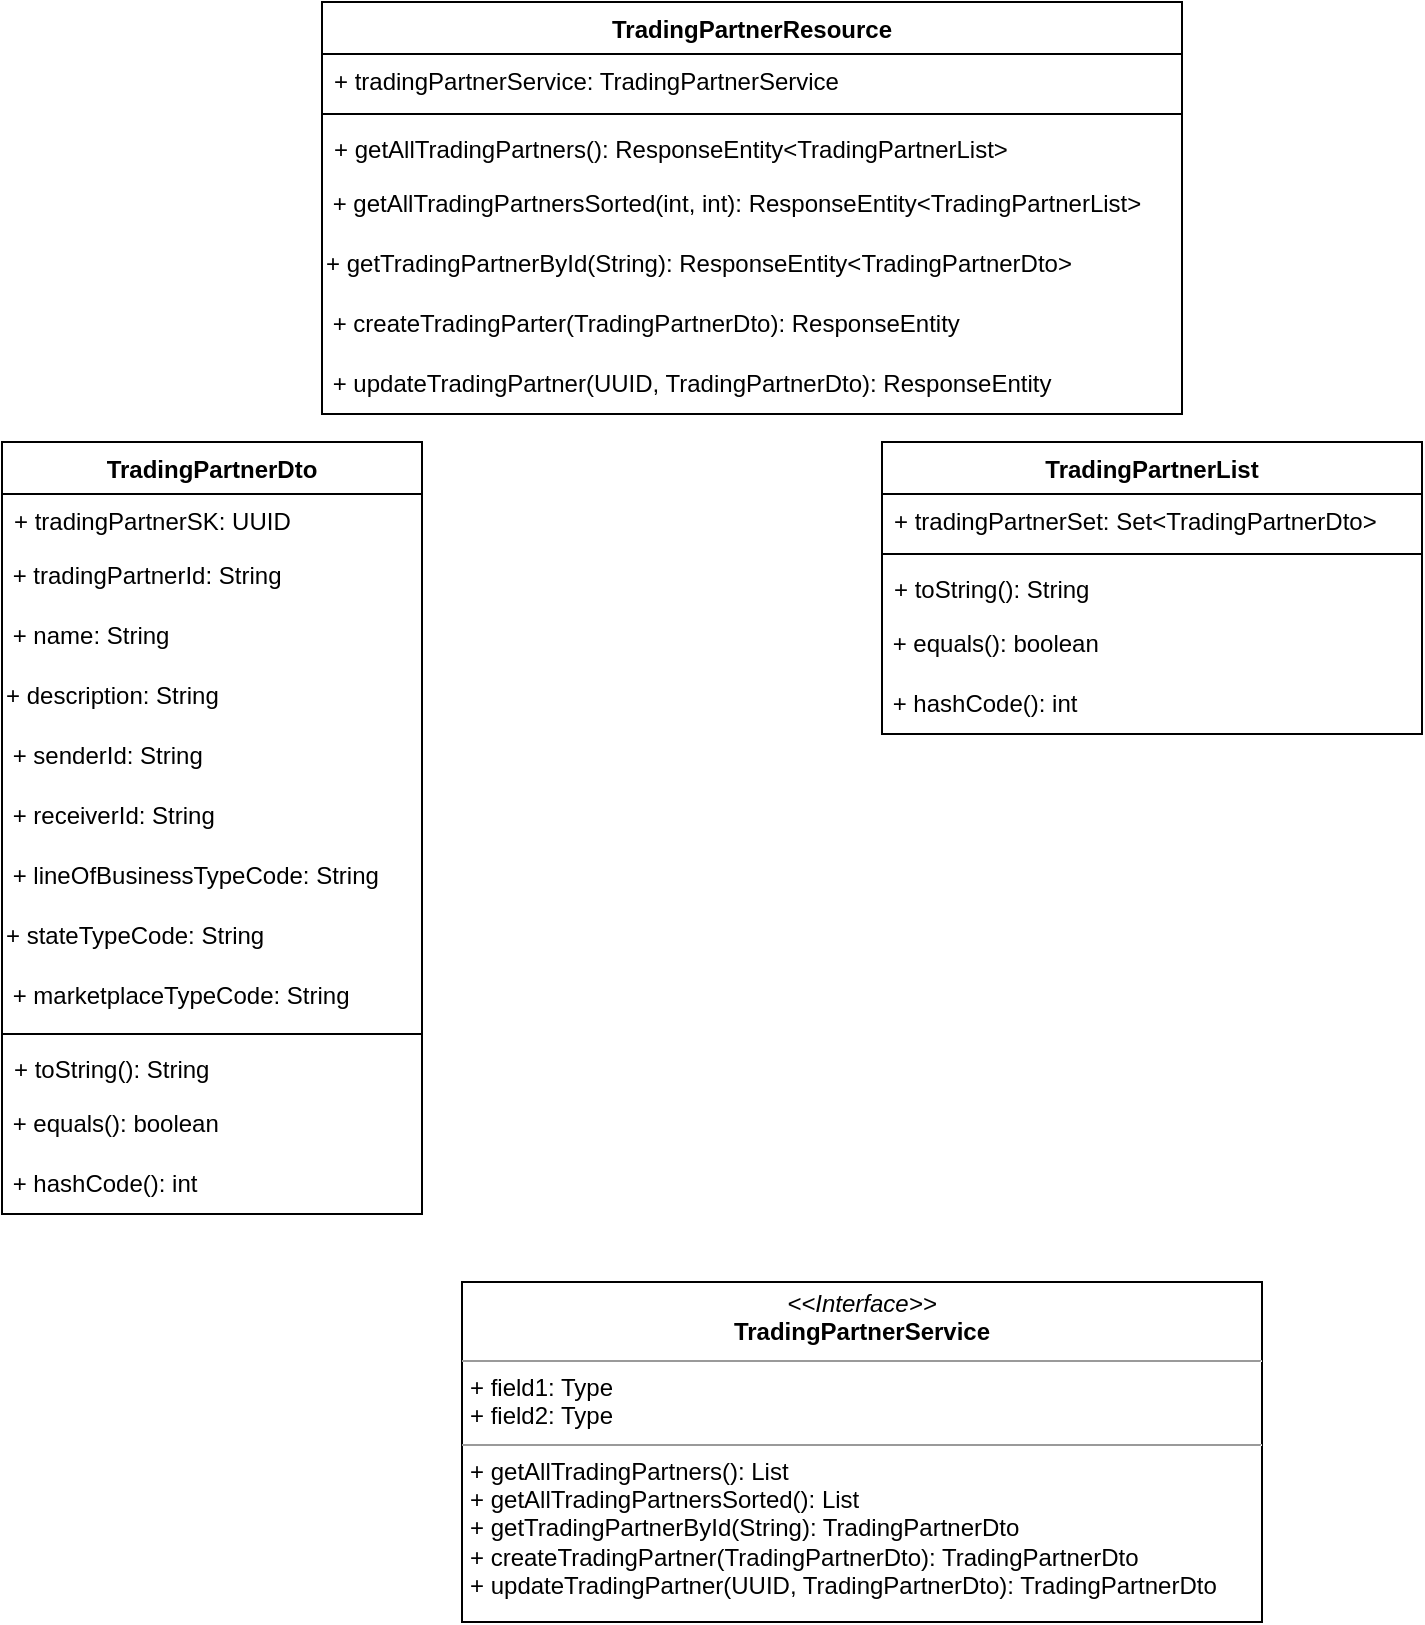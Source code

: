 <mxfile version="16.0.2" type="device"><diagram id="C5RBs43oDa-KdzZeNtuy" name="Page-1"><mxGraphModel dx="1106" dy="767" grid="1" gridSize="10" guides="1" tooltips="1" connect="1" arrows="1" fold="1" page="1" pageScale="1" pageWidth="827" pageHeight="1169" math="0" shadow="0"><root><mxCell id="WIyWlLk6GJQsqaUBKTNV-0"/><mxCell id="WIyWlLk6GJQsqaUBKTNV-1" parent="WIyWlLk6GJQsqaUBKTNV-0"/><mxCell id="f-Z2cLcWYKY1gBrsMmgk-0" value="TradingPartnerResource" style="swimlane;fontStyle=1;align=center;verticalAlign=top;childLayout=stackLayout;horizontal=1;startSize=26;horizontalStack=0;resizeParent=1;resizeParentMax=0;resizeLast=0;collapsible=1;marginBottom=0;" vertex="1" parent="WIyWlLk6GJQsqaUBKTNV-1"><mxGeometry x="200" y="80" width="430" height="206" as="geometry"/></mxCell><mxCell id="f-Z2cLcWYKY1gBrsMmgk-1" value="+ tradingPartnerService: TradingPartnerService" style="text;strokeColor=none;fillColor=none;align=left;verticalAlign=top;spacingLeft=4;spacingRight=4;overflow=hidden;rotatable=0;points=[[0,0.5],[1,0.5]];portConstraint=eastwest;" vertex="1" parent="f-Z2cLcWYKY1gBrsMmgk-0"><mxGeometry y="26" width="430" height="26" as="geometry"/></mxCell><mxCell id="f-Z2cLcWYKY1gBrsMmgk-2" value="" style="line;strokeWidth=1;fillColor=none;align=left;verticalAlign=middle;spacingTop=-1;spacingLeft=3;spacingRight=3;rotatable=0;labelPosition=right;points=[];portConstraint=eastwest;" vertex="1" parent="f-Z2cLcWYKY1gBrsMmgk-0"><mxGeometry y="52" width="430" height="8" as="geometry"/></mxCell><mxCell id="f-Z2cLcWYKY1gBrsMmgk-3" value="+ getAllTradingPartners(): ResponseEntity&lt;TradingPartnerList&gt;" style="text;strokeColor=none;fillColor=none;align=left;verticalAlign=top;spacingLeft=4;spacingRight=4;overflow=hidden;rotatable=0;points=[[0,0.5],[1,0.5]];portConstraint=eastwest;" vertex="1" parent="f-Z2cLcWYKY1gBrsMmgk-0"><mxGeometry y="60" width="430" height="26" as="geometry"/></mxCell><mxCell id="f-Z2cLcWYKY1gBrsMmgk-33" value="&amp;nbsp;+ getAllTradingPartnersSorted(int, int): ResponseEntity&amp;lt;TradingPartnerList&amp;gt;" style="text;html=1;strokeColor=none;fillColor=none;align=left;verticalAlign=middle;whiteSpace=wrap;rounded=0;" vertex="1" parent="f-Z2cLcWYKY1gBrsMmgk-0"><mxGeometry y="86" width="430" height="30" as="geometry"/></mxCell><mxCell id="f-Z2cLcWYKY1gBrsMmgk-25" value="+ getTradingPartnerById(String): ResponseEntity&amp;lt;TradingPartnerDto&amp;gt;" style="text;html=1;strokeColor=none;fillColor=none;align=left;verticalAlign=middle;whiteSpace=wrap;rounded=0;" vertex="1" parent="f-Z2cLcWYKY1gBrsMmgk-0"><mxGeometry y="116" width="430" height="30" as="geometry"/></mxCell><mxCell id="f-Z2cLcWYKY1gBrsMmgk-26" value="&amp;nbsp;+ createTradingParter(TradingPartnerDto): ResponseEntity" style="text;html=1;strokeColor=none;fillColor=none;align=left;verticalAlign=middle;whiteSpace=wrap;rounded=0;" vertex="1" parent="f-Z2cLcWYKY1gBrsMmgk-0"><mxGeometry y="146" width="430" height="30" as="geometry"/></mxCell><mxCell id="f-Z2cLcWYKY1gBrsMmgk-27" value="&amp;nbsp;+ updateTradingPartner(UUID, TradingPartnerDto): ResponseEntity" style="text;html=1;strokeColor=none;fillColor=none;align=left;verticalAlign=middle;whiteSpace=wrap;rounded=0;" vertex="1" parent="f-Z2cLcWYKY1gBrsMmgk-0"><mxGeometry y="176" width="430" height="30" as="geometry"/></mxCell><mxCell id="f-Z2cLcWYKY1gBrsMmgk-4" value="TradingPartnerDto" style="swimlane;fontStyle=1;align=center;verticalAlign=top;childLayout=stackLayout;horizontal=1;startSize=26;horizontalStack=0;resizeParent=1;resizeParentMax=0;resizeLast=0;collapsible=1;marginBottom=0;" vertex="1" parent="WIyWlLk6GJQsqaUBKTNV-1"><mxGeometry x="40" y="300" width="210" height="386" as="geometry"/></mxCell><mxCell id="f-Z2cLcWYKY1gBrsMmgk-5" value="+ tradingPartnerSK: UUID" style="text;strokeColor=none;fillColor=none;align=left;verticalAlign=top;spacingLeft=4;spacingRight=4;overflow=hidden;rotatable=0;points=[[0,0.5],[1,0.5]];portConstraint=eastwest;" vertex="1" parent="f-Z2cLcWYKY1gBrsMmgk-4"><mxGeometry y="26" width="210" height="26" as="geometry"/></mxCell><mxCell id="f-Z2cLcWYKY1gBrsMmgk-8" value="&amp;nbsp;+ tradingPartnerId: String" style="text;html=1;strokeColor=none;fillColor=none;align=left;verticalAlign=middle;whiteSpace=wrap;rounded=0;" vertex="1" parent="f-Z2cLcWYKY1gBrsMmgk-4"><mxGeometry y="52" width="210" height="30" as="geometry"/></mxCell><mxCell id="f-Z2cLcWYKY1gBrsMmgk-9" value="&amp;nbsp;+ name: String" style="text;html=1;strokeColor=none;fillColor=none;align=left;verticalAlign=middle;whiteSpace=wrap;rounded=0;" vertex="1" parent="f-Z2cLcWYKY1gBrsMmgk-4"><mxGeometry y="82" width="210" height="30" as="geometry"/></mxCell><mxCell id="f-Z2cLcWYKY1gBrsMmgk-10" value="+ description: String" style="text;html=1;strokeColor=none;fillColor=none;align=left;verticalAlign=middle;whiteSpace=wrap;rounded=0;" vertex="1" parent="f-Z2cLcWYKY1gBrsMmgk-4"><mxGeometry y="112" width="210" height="30" as="geometry"/></mxCell><mxCell id="f-Z2cLcWYKY1gBrsMmgk-11" value="&amp;nbsp;+ senderId: String" style="text;html=1;strokeColor=none;fillColor=none;align=left;verticalAlign=middle;whiteSpace=wrap;rounded=0;" vertex="1" parent="f-Z2cLcWYKY1gBrsMmgk-4"><mxGeometry y="142" width="210" height="30" as="geometry"/></mxCell><mxCell id="f-Z2cLcWYKY1gBrsMmgk-12" value="&amp;nbsp;+ receiverId: String" style="text;html=1;strokeColor=none;fillColor=none;align=left;verticalAlign=middle;whiteSpace=wrap;rounded=0;" vertex="1" parent="f-Z2cLcWYKY1gBrsMmgk-4"><mxGeometry y="172" width="210" height="30" as="geometry"/></mxCell><mxCell id="f-Z2cLcWYKY1gBrsMmgk-13" value="&amp;nbsp;+ lineOfBusinessTypeCode: String" style="text;html=1;strokeColor=none;fillColor=none;align=left;verticalAlign=middle;whiteSpace=wrap;rounded=0;" vertex="1" parent="f-Z2cLcWYKY1gBrsMmgk-4"><mxGeometry y="202" width="210" height="30" as="geometry"/></mxCell><mxCell id="f-Z2cLcWYKY1gBrsMmgk-14" value="+ stateTypeCode: String" style="text;html=1;strokeColor=none;fillColor=none;align=left;verticalAlign=middle;whiteSpace=wrap;rounded=0;" vertex="1" parent="f-Z2cLcWYKY1gBrsMmgk-4"><mxGeometry y="232" width="210" height="30" as="geometry"/></mxCell><mxCell id="f-Z2cLcWYKY1gBrsMmgk-15" value="&amp;nbsp;+ marketplaceTypeCode: String" style="text;html=1;strokeColor=none;fillColor=none;align=left;verticalAlign=middle;whiteSpace=wrap;rounded=0;" vertex="1" parent="f-Z2cLcWYKY1gBrsMmgk-4"><mxGeometry y="262" width="210" height="30" as="geometry"/></mxCell><mxCell id="f-Z2cLcWYKY1gBrsMmgk-6" value="" style="line;strokeWidth=1;fillColor=none;align=left;verticalAlign=middle;spacingTop=-1;spacingLeft=3;spacingRight=3;rotatable=0;labelPosition=right;points=[];portConstraint=eastwest;" vertex="1" parent="f-Z2cLcWYKY1gBrsMmgk-4"><mxGeometry y="292" width="210" height="8" as="geometry"/></mxCell><mxCell id="f-Z2cLcWYKY1gBrsMmgk-7" value="+ toString(): String" style="text;strokeColor=none;fillColor=none;align=left;verticalAlign=top;spacingLeft=4;spacingRight=4;overflow=hidden;rotatable=0;points=[[0,0.5],[1,0.5]];portConstraint=eastwest;" vertex="1" parent="f-Z2cLcWYKY1gBrsMmgk-4"><mxGeometry y="300" width="210" height="26" as="geometry"/></mxCell><mxCell id="f-Z2cLcWYKY1gBrsMmgk-20" value="&amp;nbsp;+ equals(): boolean" style="text;html=1;strokeColor=none;fillColor=none;align=left;verticalAlign=middle;whiteSpace=wrap;rounded=0;" vertex="1" parent="f-Z2cLcWYKY1gBrsMmgk-4"><mxGeometry y="326" width="210" height="30" as="geometry"/></mxCell><mxCell id="f-Z2cLcWYKY1gBrsMmgk-21" value="&amp;nbsp;+ hashCode(): int" style="text;html=1;strokeColor=none;fillColor=none;align=left;verticalAlign=middle;whiteSpace=wrap;rounded=0;" vertex="1" parent="f-Z2cLcWYKY1gBrsMmgk-4"><mxGeometry y="356" width="210" height="30" as="geometry"/></mxCell><mxCell id="f-Z2cLcWYKY1gBrsMmgk-16" value="TradingPartnerList" style="swimlane;fontStyle=1;align=center;verticalAlign=top;childLayout=stackLayout;horizontal=1;startSize=26;horizontalStack=0;resizeParent=1;resizeParentMax=0;resizeLast=0;collapsible=1;marginBottom=0;" vertex="1" parent="WIyWlLk6GJQsqaUBKTNV-1"><mxGeometry x="480" y="300" width="270" height="146" as="geometry"/></mxCell><mxCell id="f-Z2cLcWYKY1gBrsMmgk-17" value="+ tradingPartnerSet: Set&lt;TradingPartnerDto&gt;" style="text;strokeColor=none;fillColor=none;align=left;verticalAlign=top;spacingLeft=4;spacingRight=4;overflow=hidden;rotatable=0;points=[[0,0.5],[1,0.5]];portConstraint=eastwest;" vertex="1" parent="f-Z2cLcWYKY1gBrsMmgk-16"><mxGeometry y="26" width="270" height="26" as="geometry"/></mxCell><mxCell id="f-Z2cLcWYKY1gBrsMmgk-18" value="" style="line;strokeWidth=1;fillColor=none;align=left;verticalAlign=middle;spacingTop=-1;spacingLeft=3;spacingRight=3;rotatable=0;labelPosition=right;points=[];portConstraint=eastwest;" vertex="1" parent="f-Z2cLcWYKY1gBrsMmgk-16"><mxGeometry y="52" width="270" height="8" as="geometry"/></mxCell><mxCell id="f-Z2cLcWYKY1gBrsMmgk-22" value="+ toString(): String" style="text;strokeColor=none;fillColor=none;align=left;verticalAlign=top;spacingLeft=4;spacingRight=4;overflow=hidden;rotatable=0;points=[[0,0.5],[1,0.5]];portConstraint=eastwest;" vertex="1" parent="f-Z2cLcWYKY1gBrsMmgk-16"><mxGeometry y="60" width="270" height="26" as="geometry"/></mxCell><mxCell id="f-Z2cLcWYKY1gBrsMmgk-23" value="&amp;nbsp;+ equals(): boolean" style="text;html=1;strokeColor=none;fillColor=none;align=left;verticalAlign=middle;whiteSpace=wrap;rounded=0;" vertex="1" parent="f-Z2cLcWYKY1gBrsMmgk-16"><mxGeometry y="86" width="270" height="30" as="geometry"/></mxCell><mxCell id="f-Z2cLcWYKY1gBrsMmgk-24" value="&amp;nbsp;+ hashCode(): int" style="text;html=1;strokeColor=none;fillColor=none;align=left;verticalAlign=middle;whiteSpace=wrap;rounded=0;" vertex="1" parent="f-Z2cLcWYKY1gBrsMmgk-16"><mxGeometry y="116" width="270" height="30" as="geometry"/></mxCell><mxCell id="f-Z2cLcWYKY1gBrsMmgk-32" value="&lt;p style=&quot;margin: 0px ; margin-top: 4px ; text-align: center&quot;&gt;&lt;i&gt;&amp;lt;&amp;lt;Interface&amp;gt;&amp;gt;&lt;/i&gt;&lt;br&gt;&lt;b&gt;TradingPartnerService&lt;/b&gt;&lt;/p&gt;&lt;hr size=&quot;1&quot;&gt;&lt;p style=&quot;margin: 0px ; margin-left: 4px&quot;&gt;+ field1: Type&lt;br&gt;+ field2: Type&lt;/p&gt;&lt;hr size=&quot;1&quot;&gt;&lt;p style=&quot;margin: 0px ; margin-left: 4px&quot;&gt;+ getAllTradingPartners(): List&lt;/p&gt;&lt;p style=&quot;margin: 0px ; margin-left: 4px&quot;&gt;+ getAllTradingPartnersSorted(): List&lt;/p&gt;&lt;p style=&quot;margin: 0px ; margin-left: 4px&quot;&gt;+ getTradingPartnerById(String): TradingPartnerDto&lt;/p&gt;&lt;p style=&quot;margin: 0px ; margin-left: 4px&quot;&gt;+ createTradingPartner(TradingPartnerDto): TradingPartnerDto&lt;/p&gt;&lt;p style=&quot;margin: 0px ; margin-left: 4px&quot;&gt;+ updateTradingPartner(UUID, TradingPartnerDto): TradingPartnerDto&lt;/p&gt;" style="verticalAlign=top;align=left;overflow=fill;fontSize=12;fontFamily=Helvetica;html=1;" vertex="1" parent="WIyWlLk6GJQsqaUBKTNV-1"><mxGeometry x="270" y="720" width="400" height="170" as="geometry"/></mxCell></root></mxGraphModel></diagram></mxfile>
